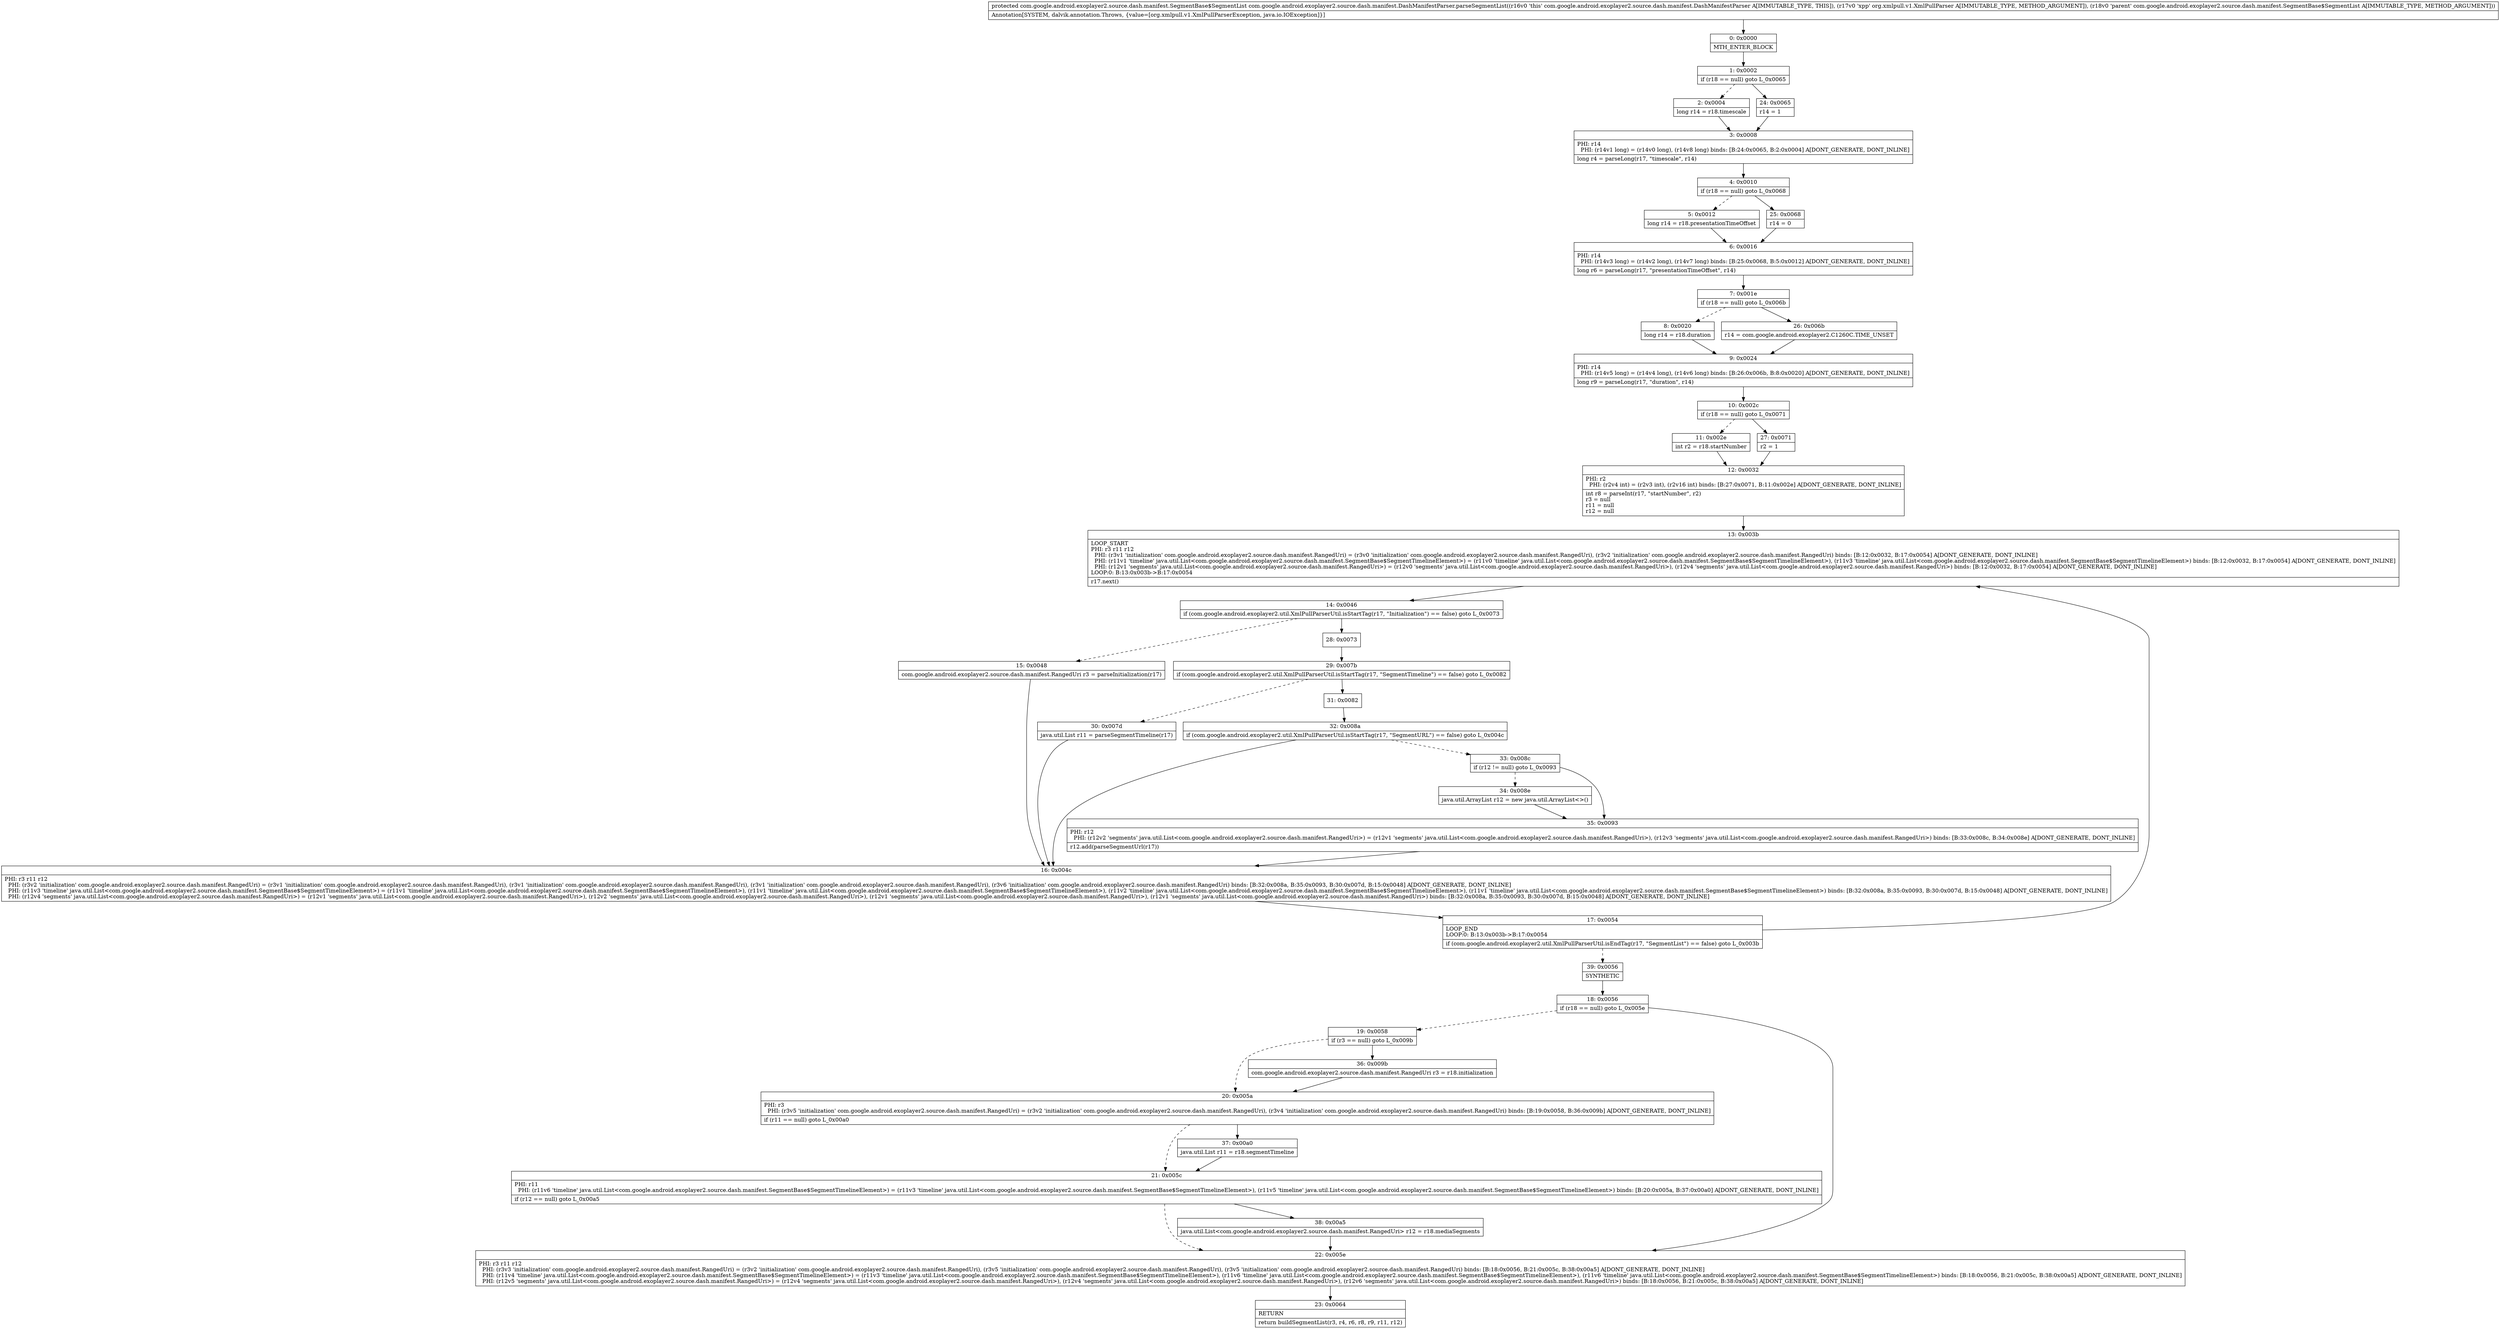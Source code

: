 digraph "CFG forcom.google.android.exoplayer2.source.dash.manifest.DashManifestParser.parseSegmentList(Lorg\/xmlpull\/v1\/XmlPullParser;Lcom\/google\/android\/exoplayer2\/source\/dash\/manifest\/SegmentBase$SegmentList;)Lcom\/google\/android\/exoplayer2\/source\/dash\/manifest\/SegmentBase$SegmentList;" {
Node_0 [shape=record,label="{0\:\ 0x0000|MTH_ENTER_BLOCK\l}"];
Node_1 [shape=record,label="{1\:\ 0x0002|if (r18 == null) goto L_0x0065\l}"];
Node_2 [shape=record,label="{2\:\ 0x0004|long r14 = r18.timescale\l}"];
Node_3 [shape=record,label="{3\:\ 0x0008|PHI: r14 \l  PHI: (r14v1 long) = (r14v0 long), (r14v8 long) binds: [B:24:0x0065, B:2:0x0004] A[DONT_GENERATE, DONT_INLINE]\l|long r4 = parseLong(r17, \"timescale\", r14)\l}"];
Node_4 [shape=record,label="{4\:\ 0x0010|if (r18 == null) goto L_0x0068\l}"];
Node_5 [shape=record,label="{5\:\ 0x0012|long r14 = r18.presentationTimeOffset\l}"];
Node_6 [shape=record,label="{6\:\ 0x0016|PHI: r14 \l  PHI: (r14v3 long) = (r14v2 long), (r14v7 long) binds: [B:25:0x0068, B:5:0x0012] A[DONT_GENERATE, DONT_INLINE]\l|long r6 = parseLong(r17, \"presentationTimeOffset\", r14)\l}"];
Node_7 [shape=record,label="{7\:\ 0x001e|if (r18 == null) goto L_0x006b\l}"];
Node_8 [shape=record,label="{8\:\ 0x0020|long r14 = r18.duration\l}"];
Node_9 [shape=record,label="{9\:\ 0x0024|PHI: r14 \l  PHI: (r14v5 long) = (r14v4 long), (r14v6 long) binds: [B:26:0x006b, B:8:0x0020] A[DONT_GENERATE, DONT_INLINE]\l|long r9 = parseLong(r17, \"duration\", r14)\l}"];
Node_10 [shape=record,label="{10\:\ 0x002c|if (r18 == null) goto L_0x0071\l}"];
Node_11 [shape=record,label="{11\:\ 0x002e|int r2 = r18.startNumber\l}"];
Node_12 [shape=record,label="{12\:\ 0x0032|PHI: r2 \l  PHI: (r2v4 int) = (r2v3 int), (r2v16 int) binds: [B:27:0x0071, B:11:0x002e] A[DONT_GENERATE, DONT_INLINE]\l|int r8 = parseInt(r17, \"startNumber\", r2)\lr3 = null\lr11 = null\lr12 = null\l}"];
Node_13 [shape=record,label="{13\:\ 0x003b|LOOP_START\lPHI: r3 r11 r12 \l  PHI: (r3v1 'initialization' com.google.android.exoplayer2.source.dash.manifest.RangedUri) = (r3v0 'initialization' com.google.android.exoplayer2.source.dash.manifest.RangedUri), (r3v2 'initialization' com.google.android.exoplayer2.source.dash.manifest.RangedUri) binds: [B:12:0x0032, B:17:0x0054] A[DONT_GENERATE, DONT_INLINE]\l  PHI: (r11v1 'timeline' java.util.List\<com.google.android.exoplayer2.source.dash.manifest.SegmentBase$SegmentTimelineElement\>) = (r11v0 'timeline' java.util.List\<com.google.android.exoplayer2.source.dash.manifest.SegmentBase$SegmentTimelineElement\>), (r11v3 'timeline' java.util.List\<com.google.android.exoplayer2.source.dash.manifest.SegmentBase$SegmentTimelineElement\>) binds: [B:12:0x0032, B:17:0x0054] A[DONT_GENERATE, DONT_INLINE]\l  PHI: (r12v1 'segments' java.util.List\<com.google.android.exoplayer2.source.dash.manifest.RangedUri\>) = (r12v0 'segments' java.util.List\<com.google.android.exoplayer2.source.dash.manifest.RangedUri\>), (r12v4 'segments' java.util.List\<com.google.android.exoplayer2.source.dash.manifest.RangedUri\>) binds: [B:12:0x0032, B:17:0x0054] A[DONT_GENERATE, DONT_INLINE]\lLOOP:0: B:13:0x003b\-\>B:17:0x0054\l|r17.next()\l}"];
Node_14 [shape=record,label="{14\:\ 0x0046|if (com.google.android.exoplayer2.util.XmlPullParserUtil.isStartTag(r17, \"Initialization\") == false) goto L_0x0073\l}"];
Node_15 [shape=record,label="{15\:\ 0x0048|com.google.android.exoplayer2.source.dash.manifest.RangedUri r3 = parseInitialization(r17)\l}"];
Node_16 [shape=record,label="{16\:\ 0x004c|PHI: r3 r11 r12 \l  PHI: (r3v2 'initialization' com.google.android.exoplayer2.source.dash.manifest.RangedUri) = (r3v1 'initialization' com.google.android.exoplayer2.source.dash.manifest.RangedUri), (r3v1 'initialization' com.google.android.exoplayer2.source.dash.manifest.RangedUri), (r3v1 'initialization' com.google.android.exoplayer2.source.dash.manifest.RangedUri), (r3v6 'initialization' com.google.android.exoplayer2.source.dash.manifest.RangedUri) binds: [B:32:0x008a, B:35:0x0093, B:30:0x007d, B:15:0x0048] A[DONT_GENERATE, DONT_INLINE]\l  PHI: (r11v3 'timeline' java.util.List\<com.google.android.exoplayer2.source.dash.manifest.SegmentBase$SegmentTimelineElement\>) = (r11v1 'timeline' java.util.List\<com.google.android.exoplayer2.source.dash.manifest.SegmentBase$SegmentTimelineElement\>), (r11v1 'timeline' java.util.List\<com.google.android.exoplayer2.source.dash.manifest.SegmentBase$SegmentTimelineElement\>), (r11v2 'timeline' java.util.List\<com.google.android.exoplayer2.source.dash.manifest.SegmentBase$SegmentTimelineElement\>), (r11v1 'timeline' java.util.List\<com.google.android.exoplayer2.source.dash.manifest.SegmentBase$SegmentTimelineElement\>) binds: [B:32:0x008a, B:35:0x0093, B:30:0x007d, B:15:0x0048] A[DONT_GENERATE, DONT_INLINE]\l  PHI: (r12v4 'segments' java.util.List\<com.google.android.exoplayer2.source.dash.manifest.RangedUri\>) = (r12v1 'segments' java.util.List\<com.google.android.exoplayer2.source.dash.manifest.RangedUri\>), (r12v2 'segments' java.util.List\<com.google.android.exoplayer2.source.dash.manifest.RangedUri\>), (r12v1 'segments' java.util.List\<com.google.android.exoplayer2.source.dash.manifest.RangedUri\>), (r12v1 'segments' java.util.List\<com.google.android.exoplayer2.source.dash.manifest.RangedUri\>) binds: [B:32:0x008a, B:35:0x0093, B:30:0x007d, B:15:0x0048] A[DONT_GENERATE, DONT_INLINE]\l}"];
Node_17 [shape=record,label="{17\:\ 0x0054|LOOP_END\lLOOP:0: B:13:0x003b\-\>B:17:0x0054\l|if (com.google.android.exoplayer2.util.XmlPullParserUtil.isEndTag(r17, \"SegmentList\") == false) goto L_0x003b\l}"];
Node_18 [shape=record,label="{18\:\ 0x0056|if (r18 == null) goto L_0x005e\l}"];
Node_19 [shape=record,label="{19\:\ 0x0058|if (r3 == null) goto L_0x009b\l}"];
Node_20 [shape=record,label="{20\:\ 0x005a|PHI: r3 \l  PHI: (r3v5 'initialization' com.google.android.exoplayer2.source.dash.manifest.RangedUri) = (r3v2 'initialization' com.google.android.exoplayer2.source.dash.manifest.RangedUri), (r3v4 'initialization' com.google.android.exoplayer2.source.dash.manifest.RangedUri) binds: [B:19:0x0058, B:36:0x009b] A[DONT_GENERATE, DONT_INLINE]\l|if (r11 == null) goto L_0x00a0\l}"];
Node_21 [shape=record,label="{21\:\ 0x005c|PHI: r11 \l  PHI: (r11v6 'timeline' java.util.List\<com.google.android.exoplayer2.source.dash.manifest.SegmentBase$SegmentTimelineElement\>) = (r11v3 'timeline' java.util.List\<com.google.android.exoplayer2.source.dash.manifest.SegmentBase$SegmentTimelineElement\>), (r11v5 'timeline' java.util.List\<com.google.android.exoplayer2.source.dash.manifest.SegmentBase$SegmentTimelineElement\>) binds: [B:20:0x005a, B:37:0x00a0] A[DONT_GENERATE, DONT_INLINE]\l|if (r12 == null) goto L_0x00a5\l}"];
Node_22 [shape=record,label="{22\:\ 0x005e|PHI: r3 r11 r12 \l  PHI: (r3v3 'initialization' com.google.android.exoplayer2.source.dash.manifest.RangedUri) = (r3v2 'initialization' com.google.android.exoplayer2.source.dash.manifest.RangedUri), (r3v5 'initialization' com.google.android.exoplayer2.source.dash.manifest.RangedUri), (r3v5 'initialization' com.google.android.exoplayer2.source.dash.manifest.RangedUri) binds: [B:18:0x0056, B:21:0x005c, B:38:0x00a5] A[DONT_GENERATE, DONT_INLINE]\l  PHI: (r11v4 'timeline' java.util.List\<com.google.android.exoplayer2.source.dash.manifest.SegmentBase$SegmentTimelineElement\>) = (r11v3 'timeline' java.util.List\<com.google.android.exoplayer2.source.dash.manifest.SegmentBase$SegmentTimelineElement\>), (r11v6 'timeline' java.util.List\<com.google.android.exoplayer2.source.dash.manifest.SegmentBase$SegmentTimelineElement\>), (r11v6 'timeline' java.util.List\<com.google.android.exoplayer2.source.dash.manifest.SegmentBase$SegmentTimelineElement\>) binds: [B:18:0x0056, B:21:0x005c, B:38:0x00a5] A[DONT_GENERATE, DONT_INLINE]\l  PHI: (r12v5 'segments' java.util.List\<com.google.android.exoplayer2.source.dash.manifest.RangedUri\>) = (r12v4 'segments' java.util.List\<com.google.android.exoplayer2.source.dash.manifest.RangedUri\>), (r12v4 'segments' java.util.List\<com.google.android.exoplayer2.source.dash.manifest.RangedUri\>), (r12v6 'segments' java.util.List\<com.google.android.exoplayer2.source.dash.manifest.RangedUri\>) binds: [B:18:0x0056, B:21:0x005c, B:38:0x00a5] A[DONT_GENERATE, DONT_INLINE]\l}"];
Node_23 [shape=record,label="{23\:\ 0x0064|RETURN\l|return buildSegmentList(r3, r4, r6, r8, r9, r11, r12)\l}"];
Node_24 [shape=record,label="{24\:\ 0x0065|r14 = 1\l}"];
Node_25 [shape=record,label="{25\:\ 0x0068|r14 = 0\l}"];
Node_26 [shape=record,label="{26\:\ 0x006b|r14 = com.google.android.exoplayer2.C1260C.TIME_UNSET\l}"];
Node_27 [shape=record,label="{27\:\ 0x0071|r2 = 1\l}"];
Node_28 [shape=record,label="{28\:\ 0x0073}"];
Node_29 [shape=record,label="{29\:\ 0x007b|if (com.google.android.exoplayer2.util.XmlPullParserUtil.isStartTag(r17, \"SegmentTimeline\") == false) goto L_0x0082\l}"];
Node_30 [shape=record,label="{30\:\ 0x007d|java.util.List r11 = parseSegmentTimeline(r17)\l}"];
Node_31 [shape=record,label="{31\:\ 0x0082}"];
Node_32 [shape=record,label="{32\:\ 0x008a|if (com.google.android.exoplayer2.util.XmlPullParserUtil.isStartTag(r17, \"SegmentURL\") == false) goto L_0x004c\l}"];
Node_33 [shape=record,label="{33\:\ 0x008c|if (r12 != null) goto L_0x0093\l}"];
Node_34 [shape=record,label="{34\:\ 0x008e|java.util.ArrayList r12 = new java.util.ArrayList\<\>()\l}"];
Node_35 [shape=record,label="{35\:\ 0x0093|PHI: r12 \l  PHI: (r12v2 'segments' java.util.List\<com.google.android.exoplayer2.source.dash.manifest.RangedUri\>) = (r12v1 'segments' java.util.List\<com.google.android.exoplayer2.source.dash.manifest.RangedUri\>), (r12v3 'segments' java.util.List\<com.google.android.exoplayer2.source.dash.manifest.RangedUri\>) binds: [B:33:0x008c, B:34:0x008e] A[DONT_GENERATE, DONT_INLINE]\l|r12.add(parseSegmentUrl(r17))\l}"];
Node_36 [shape=record,label="{36\:\ 0x009b|com.google.android.exoplayer2.source.dash.manifest.RangedUri r3 = r18.initialization\l}"];
Node_37 [shape=record,label="{37\:\ 0x00a0|java.util.List r11 = r18.segmentTimeline\l}"];
Node_38 [shape=record,label="{38\:\ 0x00a5|java.util.List\<com.google.android.exoplayer2.source.dash.manifest.RangedUri\> r12 = r18.mediaSegments\l}"];
Node_39 [shape=record,label="{39\:\ 0x0056|SYNTHETIC\l}"];
MethodNode[shape=record,label="{protected com.google.android.exoplayer2.source.dash.manifest.SegmentBase$SegmentList com.google.android.exoplayer2.source.dash.manifest.DashManifestParser.parseSegmentList((r16v0 'this' com.google.android.exoplayer2.source.dash.manifest.DashManifestParser A[IMMUTABLE_TYPE, THIS]), (r17v0 'xpp' org.xmlpull.v1.XmlPullParser A[IMMUTABLE_TYPE, METHOD_ARGUMENT]), (r18v0 'parent' com.google.android.exoplayer2.source.dash.manifest.SegmentBase$SegmentList A[IMMUTABLE_TYPE, METHOD_ARGUMENT]))  | Annotation[SYSTEM, dalvik.annotation.Throws, \{value=[org.xmlpull.v1.XmlPullParserException, java.io.IOException]\}]\l}"];
MethodNode -> Node_0;
Node_0 -> Node_1;
Node_1 -> Node_2[style=dashed];
Node_1 -> Node_24;
Node_2 -> Node_3;
Node_3 -> Node_4;
Node_4 -> Node_5[style=dashed];
Node_4 -> Node_25;
Node_5 -> Node_6;
Node_6 -> Node_7;
Node_7 -> Node_8[style=dashed];
Node_7 -> Node_26;
Node_8 -> Node_9;
Node_9 -> Node_10;
Node_10 -> Node_11[style=dashed];
Node_10 -> Node_27;
Node_11 -> Node_12;
Node_12 -> Node_13;
Node_13 -> Node_14;
Node_14 -> Node_15[style=dashed];
Node_14 -> Node_28;
Node_15 -> Node_16;
Node_16 -> Node_17;
Node_17 -> Node_13;
Node_17 -> Node_39[style=dashed];
Node_18 -> Node_19[style=dashed];
Node_18 -> Node_22;
Node_19 -> Node_20[style=dashed];
Node_19 -> Node_36;
Node_20 -> Node_21[style=dashed];
Node_20 -> Node_37;
Node_21 -> Node_22[style=dashed];
Node_21 -> Node_38;
Node_22 -> Node_23;
Node_24 -> Node_3;
Node_25 -> Node_6;
Node_26 -> Node_9;
Node_27 -> Node_12;
Node_28 -> Node_29;
Node_29 -> Node_30[style=dashed];
Node_29 -> Node_31;
Node_30 -> Node_16;
Node_31 -> Node_32;
Node_32 -> Node_16;
Node_32 -> Node_33[style=dashed];
Node_33 -> Node_34[style=dashed];
Node_33 -> Node_35;
Node_34 -> Node_35;
Node_35 -> Node_16;
Node_36 -> Node_20;
Node_37 -> Node_21;
Node_38 -> Node_22;
Node_39 -> Node_18;
}

